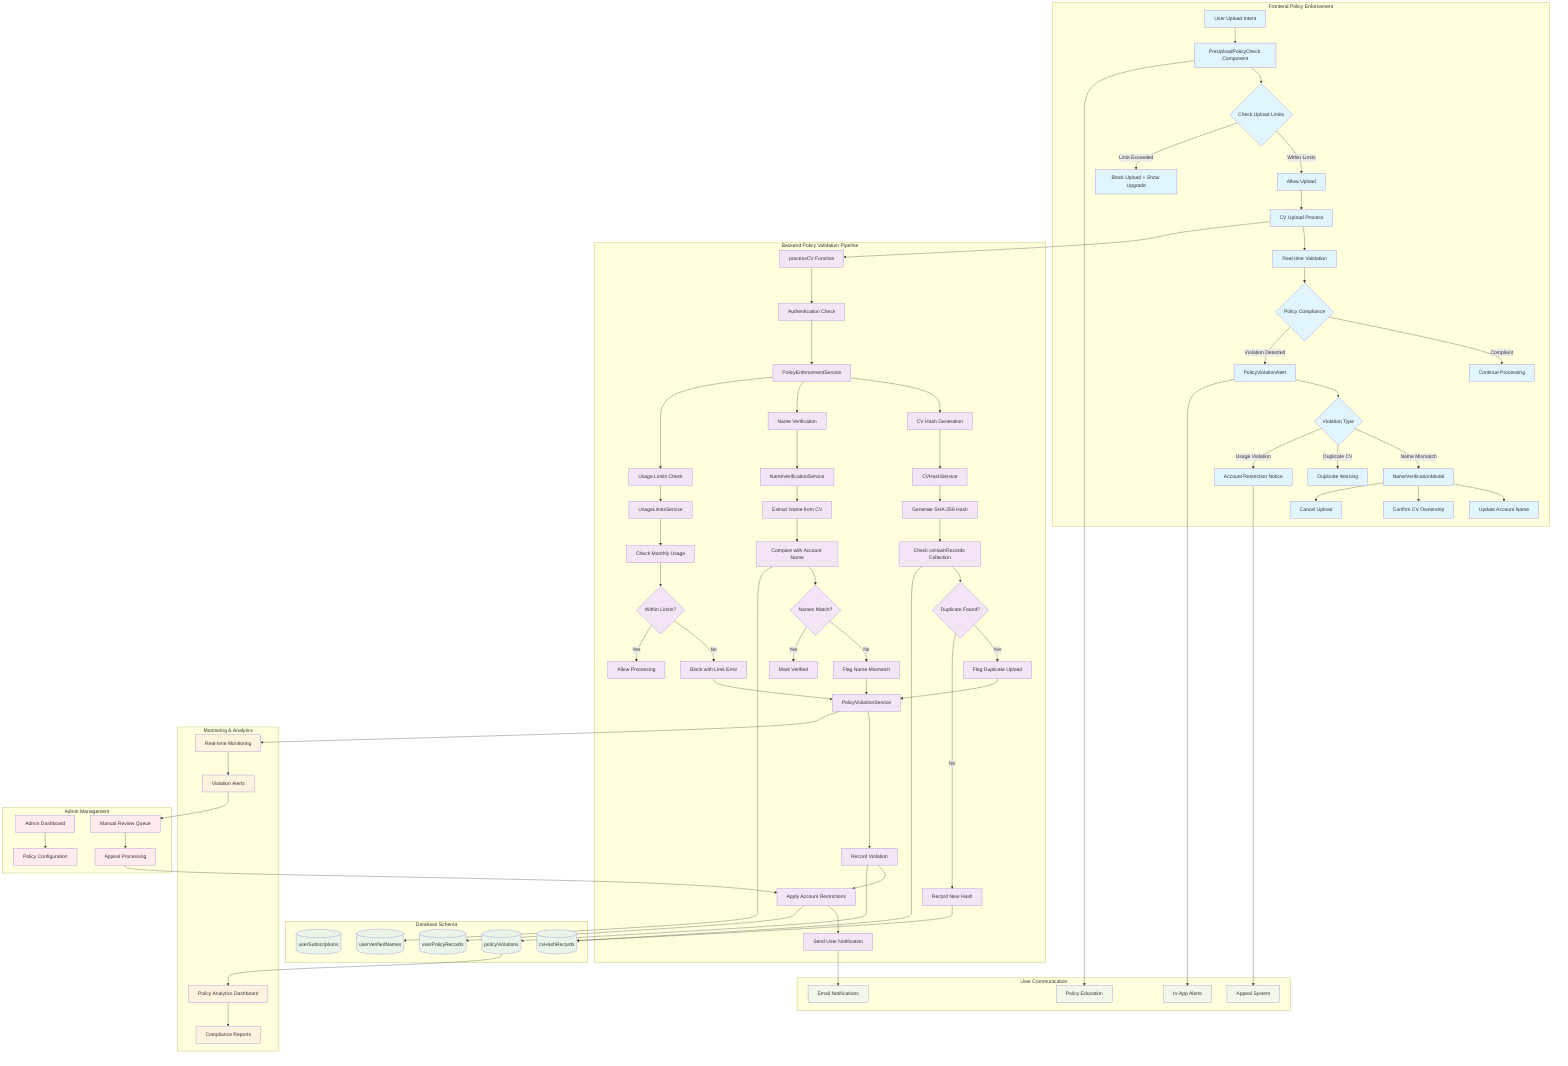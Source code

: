 graph TB
    subgraph "Frontend Policy Enforcement"
        A[User Upload Intent] --> B[PreUploadPolicyCheck Component]
        B --> C{Check Upload Limits}
        C -->|Within Limits| D[Allow Upload]
        C -->|Limit Exceeded| E[Block Upload + Show Upgrade]
        
        D --> F[CV Upload Process]
        F --> G[Real-time Validation]
        G --> H{Policy Compliance}
        H -->|Compliant| I[Continue Processing]
        H -->|Violation Detected| J[PolicyViolationAlert]
        
        J --> K{Violation Type}
        K -->|Name Mismatch| L[NameVerificationModal]
        K -->|Duplicate CV| M[Duplicate Warning]
        K -->|Usage Violation| N[Account Restriction Notice]
        
        L --> O[Update Account Name]
        L --> P[Confirm CV Ownership]
        L --> Q[Cancel Upload]
    end
    
    subgraph "Backend Policy Validation Pipeline"
        F --> R[processCV Function]
        R --> S[Authentication Check]
        S --> T[PolicyEnforcementService]
        
        T --> U[CV Hash Generation]
        U --> V[CVHashService]
        V --> W[Generate SHA-256 Hash]
        W --> X[Check cvHashRecords Collection]
        X --> Y{Duplicate Found?}
        Y -->|Yes| Z[Flag Duplicate Upload]
        Y -->|No| AA[Record New Hash]
        
        T --> BB[Name Verification]
        BB --> CC[NameVerificationService]
        CC --> DD[Extract Name from CV]
        DD --> EE[Compare with Account Name]
        EE --> FF{Names Match?}
        FF -->|No| GG[Flag Name Mismatch]
        FF -->|Yes| HH[Mark Verified]
        
        T --> II[Usage Limits Check]
        II --> JJ[UsageLimitsService]
        JJ --> KK[Check Monthly Usage]
        KK --> LL{Within Limits?}
        LL -->|No| MM[Block with Limit Error]
        LL -->|Yes| NN[Allow Processing]
        
        Z --> OO[PolicyViolationService]
        GG --> OO
        MM --> OO
        OO --> PP[Record Violation]
        PP --> QQ[Apply Account Restrictions]
        QQ --> RR[Send User Notification]
    end
    
    subgraph "Database Schema"
        SS[(userSubscriptions)]
        TT[(cvHashRecords)]
        UU[(userPolicyRecords)]
        VV[(policyViolations)]
        WW[(userVerifiedNames)]
        
        X --> TT
        AA --> TT
        PP --> VV
        QQ --> UU
        EE --> WW
    end
    
    subgraph "Monitoring & Analytics"
        XX[Policy Analytics Dashboard]
        YY[Real-time Monitoring]
        ZZ[Violation Alerts]
        AAA[Compliance Reports]
        
        OO --> YY
        YY --> ZZ
        VV --> XX
        XX --> AAA
    end
    
    subgraph "Admin Management"
        BBB[Admin Dashboard]
        CCC[Manual Review Queue]
        DDD[Appeal Processing]
        EEE[Policy Configuration]
        
        ZZ --> CCC
        CCC --> DDD
        BBB --> EEE
        DDD --> QQ
    end
    
    subgraph "User Communication"
        FFF[Email Notifications]
        GGG[In-App Alerts]
        HHH[Policy Education]
        III[Appeal System]
        
        RR --> FFF
        J --> GGG
        B --> HHH
        N --> III
    end
    
    %% Styling
    classDef frontend fill:#e1f5fe
    classDef backend fill:#f3e5f5
    classDef database fill:#e8f5e8
    classDef monitoring fill:#fff3e0
    classDef admin fill:#ffebee
    classDef communication fill:#f1f8e9
    
    class A,B,C,D,E,F,G,H,I,J,K,L,M,N,O,P,Q frontend
    class R,S,T,U,V,W,X,Y,Z,AA,BB,CC,DD,EE,FF,GG,HH,II,JJ,KK,LL,MM,NN,OO,PP,QQ,RR backend
    class SS,TT,UU,VV,WW database
    class XX,YY,ZZ,AAA monitoring
    class BBB,CCC,DDD,EEE admin
    class FFF,GGG,HHH,III communication